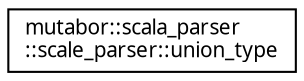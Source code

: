 digraph "Grafische Darstellung der Klassenhierarchie"
{
  edge [fontname="Sans",fontsize="10",labelfontname="Sans",labelfontsize="10"];
  node [fontname="Sans",fontsize="10",shape=record];
  rankdir="LR";
  Node0 [label="mutabor::scala_parser\l::scale_parser::union_type",height=0.2,width=0.4,color="black", fillcolor="white", style="filled",URL="$db/d41/unionmutabor_1_1scala__parser_1_1scale__parser_1_1union__type.html",tooltip="An auxiliary type to compute the largest semantic type. "];
}

